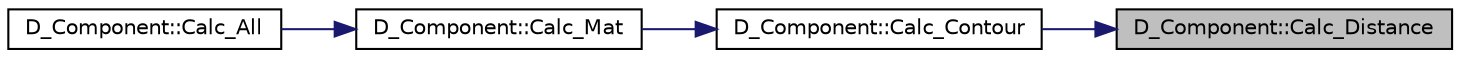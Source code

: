 digraph "D_Component::Calc_Distance"
{
 // LATEX_PDF_SIZE
  edge [fontname="Helvetica",fontsize="10",labelfontname="Helvetica",labelfontsize="10"];
  node [fontname="Helvetica",fontsize="10",shape=record];
  rankdir="RL";
  Node1 [label="D_Component::Calc_Distance",height=0.2,width=0.4,color="black", fillcolor="grey75", style="filled", fontcolor="black",tooltip=" "];
  Node1 -> Node2 [dir="back",color="midnightblue",fontsize="10",style="solid"];
  Node2 [label="D_Component::Calc_Contour",height=0.2,width=0.4,color="black", fillcolor="white", style="filled",URL="$class_d___component.html#a7509cd403829e680d294aef458fda677",tooltip=" "];
  Node2 -> Node3 [dir="back",color="midnightblue",fontsize="10",style="solid"];
  Node3 [label="D_Component::Calc_Mat",height=0.2,width=0.4,color="black", fillcolor="white", style="filled",URL="$class_d___component.html#af9682da576d5e55f9082d6730fb8847c",tooltip=" "];
  Node3 -> Node4 [dir="back",color="midnightblue",fontsize="10",style="solid"];
  Node4 [label="D_Component::Calc_All",height=0.2,width=0.4,color="black", fillcolor="white", style="filled",URL="$class_d___component.html#a451d1207be4803602fea89b12d7445b8",tooltip=" "];
}
